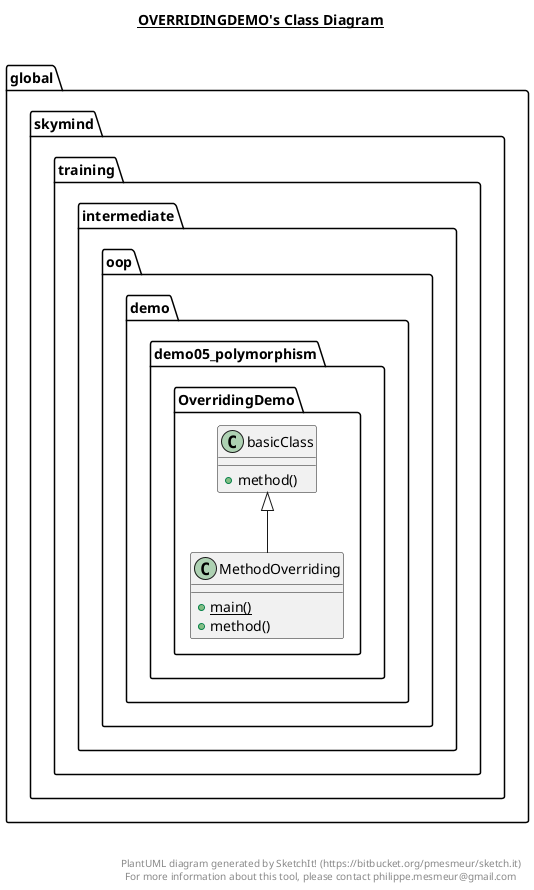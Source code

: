@startuml

title __OVERRIDINGDEMO's Class Diagram__\n

  namespace global.skymind {
    namespace training.intermediate.oop.demo.demo05_polymorphism {
      namespace OverridingDemo {
        class global.skymind.training.intermediate.oop.demo.demo05_polymorphism.OverridingDemo.MethodOverriding {
            {static} + main()
            + method()
        }
      }
    }
  }
  

  namespace global.skymind {
    namespace training.intermediate.oop.demo.demo05_polymorphism {
      namespace OverridingDemo {
        class global.skymind.training.intermediate.oop.demo.demo05_polymorphism.OverridingDemo.basicClass {
            + method()
        }
      }
    }
  }
  

  global.skymind.training.intermediate.oop.demo.demo05_polymorphism.OverridingDemo.MethodOverriding -up-|> global.skymind.training.intermediate.oop.demo.demo05_polymorphism.OverridingDemo.basicClass


right footer


PlantUML diagram generated by SketchIt! (https://bitbucket.org/pmesmeur/sketch.it)
For more information about this tool, please contact philippe.mesmeur@gmail.com
endfooter

@enduml
